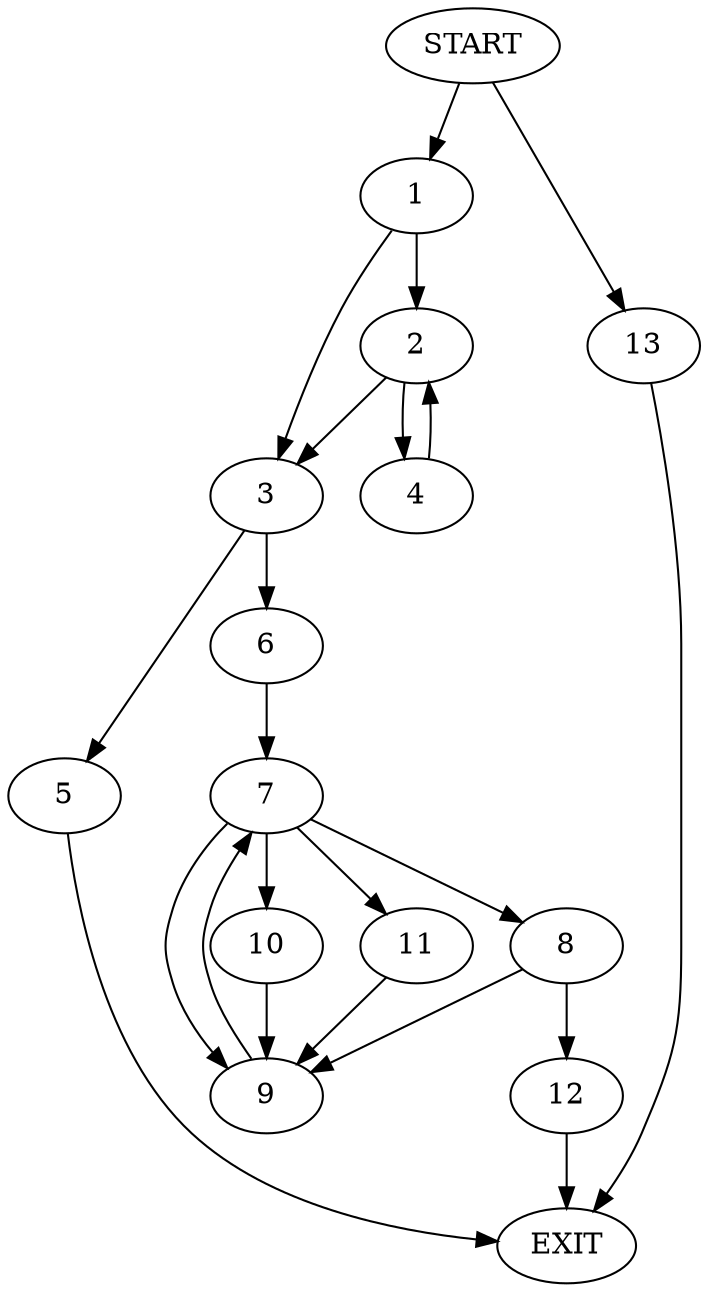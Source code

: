 digraph {
0 [label="START"]
14 [label="EXIT"]
0 -> 1
1 -> 2
1 -> 3
2 -> 3
2 -> 4
3 -> 5
3 -> 6
4 -> 2
6 -> 7
5 -> 14
7 -> 8
7 -> 9
7 -> 10
7 -> 11
8 -> 12
8 -> 9
9 -> 7
10 -> 9
11 -> 9
12 -> 14
0 -> 13
13 -> 14
}

